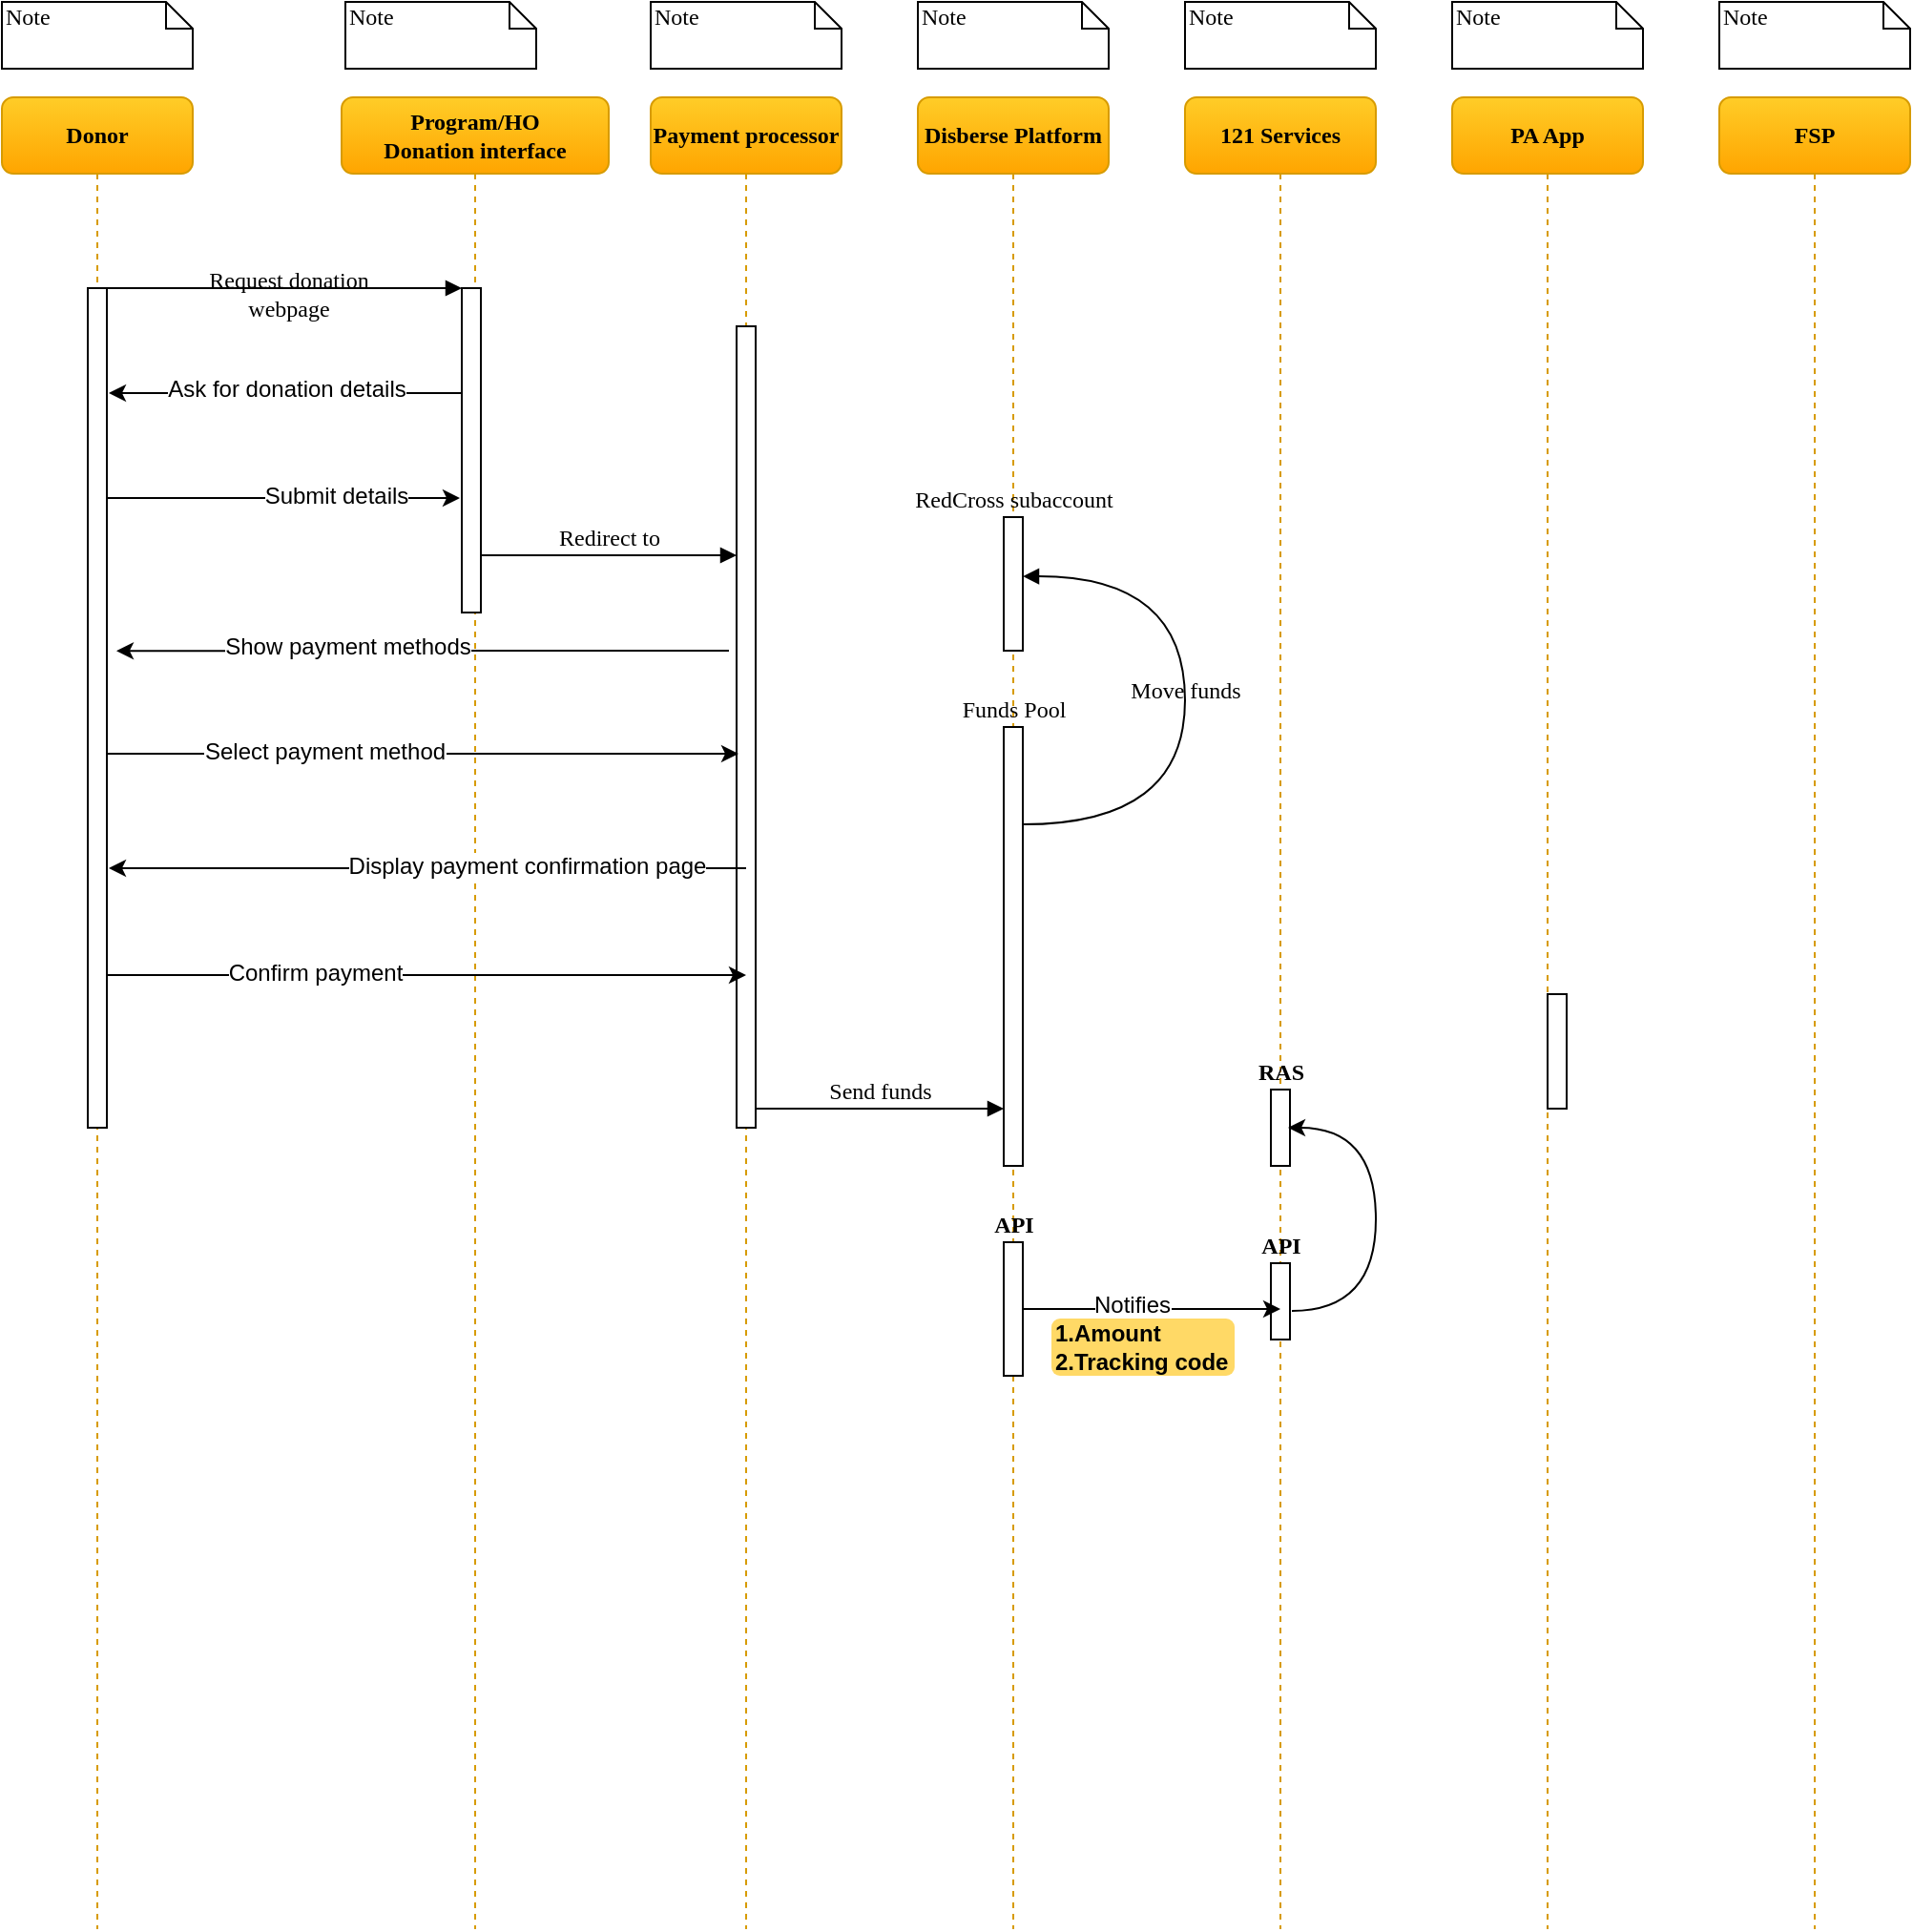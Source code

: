 <mxfile version="10.7.5" type="github"><diagram name="Page-1" id="13e1069c-82ec-6db2-03f1-153e76fe0fe0"><mxGraphModel dx="1394" dy="764" grid="1" gridSize="10" guides="1" tooltips="1" connect="1" arrows="1" fold="1" page="1" pageScale="1" pageWidth="1100" pageHeight="850" background="#ffffff" math="0" shadow="0"><root><mxCell id="0"/><mxCell id="1" parent="0"/><mxCell id="7baba1c4bc27f4b0-2" value="Program/HO&lt;br&gt;Donation interface" style="shape=umlLifeline;perimeter=lifelinePerimeter;whiteSpace=wrap;html=1;container=1;collapsible=0;recursiveResize=0;outlineConnect=0;rounded=1;shadow=0;comic=0;labelBackgroundColor=none;strokeColor=#d79b00;strokeWidth=1;fillColor=#ffcd28;fontFamily=Verdana;fontSize=12;fontColor=#000000;align=center;fontStyle=1;gradientColor=#ffa500;" parent="1" vertex="1"><mxGeometry x="238" y="80" width="140" height="960" as="geometry"/></mxCell><mxCell id="7baba1c4bc27f4b0-10" value="" style="html=1;points=[];perimeter=orthogonalPerimeter;rounded=0;shadow=0;comic=0;labelBackgroundColor=none;strokeColor=#000000;strokeWidth=1;fillColor=#FFFFFF;fontFamily=Verdana;fontSize=12;fontColor=#000000;align=center;" parent="7baba1c4bc27f4b0-2" vertex="1"><mxGeometry x="63" y="100" width="10" height="170" as="geometry"/></mxCell><mxCell id="7baba1c4bc27f4b0-3" value="Payment processor" style="shape=umlLifeline;perimeter=lifelinePerimeter;whiteSpace=wrap;html=1;container=1;collapsible=0;recursiveResize=0;outlineConnect=0;rounded=1;shadow=0;comic=0;labelBackgroundColor=none;strokeColor=#d79b00;strokeWidth=1;fillColor=#ffcd28;fontFamily=Verdana;fontSize=12;fontColor=#000000;align=center;fontStyle=1;gradientColor=#ffa500;" parent="1" vertex="1"><mxGeometry x="400" y="80" width="100" height="960" as="geometry"/></mxCell><mxCell id="7baba1c4bc27f4b0-13" value="" style="html=1;points=[];perimeter=orthogonalPerimeter;rounded=0;shadow=0;comic=0;labelBackgroundColor=none;strokeColor=#000000;strokeWidth=1;fillColor=#FFFFFF;fontFamily=Verdana;fontSize=12;fontColor=#000000;align=center;" parent="7baba1c4bc27f4b0-3" vertex="1"><mxGeometry x="45" y="120" width="10" height="420" as="geometry"/></mxCell><mxCell id="7baba1c4bc27f4b0-4" value="Disberse Platform" style="shape=umlLifeline;perimeter=lifelinePerimeter;whiteSpace=wrap;html=1;container=1;collapsible=0;recursiveResize=0;outlineConnect=0;rounded=1;shadow=0;comic=0;labelBackgroundColor=none;strokeColor=#d79b00;strokeWidth=1;fillColor=#ffcd28;fontFamily=Verdana;fontSize=12;fontColor=#000000;align=center;fontStyle=1;gradientColor=#ffa500;" parent="1" vertex="1"><mxGeometry x="540" y="80" width="100" height="960" as="geometry"/></mxCell><mxCell id="b2-2HGAX1U4sF1IdMZ35-18" value="Funds Pool" style="html=1;points=[];perimeter=orthogonalPerimeter;rounded=0;shadow=0;comic=0;labelBackgroundColor=none;strokeColor=#000000;strokeWidth=1;fillColor=#FFFFFF;fontFamily=Verdana;fontSize=12;fontColor=#000000;align=center;labelPosition=center;verticalLabelPosition=top;verticalAlign=bottom;" vertex="1" parent="7baba1c4bc27f4b0-4"><mxGeometry x="45" y="330" width="10" height="230" as="geometry"/></mxCell><mxCell id="b2-2HGAX1U4sF1IdMZ35-19" value="API" style="html=1;points=[];perimeter=orthogonalPerimeter;rounded=0;shadow=0;comic=0;labelBackgroundColor=none;strokeColor=#000000;strokeWidth=1;fillColor=#FFFFFF;fontFamily=Verdana;fontSize=12;fontColor=#000000;align=center;verticalAlign=bottom;labelPosition=center;verticalLabelPosition=top;fontStyle=1" vertex="1" parent="7baba1c4bc27f4b0-4"><mxGeometry x="45" y="600" width="10" height="70" as="geometry"/></mxCell><mxCell id="7baba1c4bc27f4b0-5" value="121 Services" style="shape=umlLifeline;perimeter=lifelinePerimeter;whiteSpace=wrap;html=1;container=1;collapsible=0;recursiveResize=0;outlineConnect=0;rounded=1;shadow=0;comic=0;labelBackgroundColor=none;strokeColor=#d79b00;strokeWidth=1;fillColor=#ffcd28;fontFamily=Verdana;fontSize=12;fontColor=#000000;align=center;fontStyle=1;gradientColor=#ffa500;" parent="1" vertex="1"><mxGeometry x="680" y="80" width="100" height="960" as="geometry"/></mxCell><mxCell id="b2-2HGAX1U4sF1IdMZ35-26" value="RAS" style="html=1;points=[];perimeter=orthogonalPerimeter;rounded=0;shadow=0;comic=0;labelBackgroundColor=none;strokeColor=#000000;strokeWidth=1;fillColor=#FFFFFF;fontFamily=Verdana;fontSize=12;fontColor=#000000;align=center;verticalAlign=bottom;labelPosition=center;verticalLabelPosition=top;fontStyle=1" vertex="1" parent="7baba1c4bc27f4b0-5"><mxGeometry x="45" y="520" width="10" height="40" as="geometry"/></mxCell><mxCell id="7baba1c4bc27f4b0-6" value="PA App" style="shape=umlLifeline;perimeter=lifelinePerimeter;whiteSpace=wrap;html=1;container=1;collapsible=0;recursiveResize=0;outlineConnect=0;rounded=1;shadow=0;comic=0;labelBackgroundColor=none;strokeColor=#d79b00;strokeWidth=1;fillColor=#ffcd28;fontFamily=Verdana;fontSize=12;fontColor=#000000;align=center;fontStyle=1;gradientColor=#ffa500;" parent="1" vertex="1"><mxGeometry x="820" y="80" width="100" height="960" as="geometry"/></mxCell><mxCell id="7baba1c4bc27f4b0-7" value="FSP" style="shape=umlLifeline;perimeter=lifelinePerimeter;whiteSpace=wrap;html=1;container=1;collapsible=0;recursiveResize=0;outlineConnect=0;rounded=1;shadow=0;comic=0;labelBackgroundColor=none;strokeWidth=1;fillColor=#ffcd28;fontFamily=Verdana;fontSize=12;align=center;fontStyle=1;strokeColor=#d79b00;gradientColor=#ffa500;" parent="1" vertex="1"><mxGeometry x="960" y="80" width="100" height="960" as="geometry"/></mxCell><mxCell id="7baba1c4bc27f4b0-8" value="Donor" style="shape=umlLifeline;perimeter=lifelinePerimeter;whiteSpace=wrap;html=1;container=1;collapsible=0;recursiveResize=0;outlineConnect=0;rounded=1;shadow=0;comic=0;labelBackgroundColor=none;strokeColor=#d79b00;strokeWidth=1;fillColor=#ffcd28;fontFamily=Verdana;fontSize=12;fontColor=#000000;align=center;fontStyle=1;gradientColor=#ffa500;" parent="1" vertex="1"><mxGeometry x="60" y="80" width="100" height="960" as="geometry"/></mxCell><mxCell id="7baba1c4bc27f4b0-9" value="" style="html=1;points=[];perimeter=orthogonalPerimeter;rounded=0;shadow=0;comic=0;labelBackgroundColor=none;strokeColor=#000000;strokeWidth=1;fillColor=#FFFFFF;fontFamily=Verdana;fontSize=12;fontColor=#000000;align=center;" parent="7baba1c4bc27f4b0-8" vertex="1"><mxGeometry x="45" y="100" width="10" height="440" as="geometry"/></mxCell><mxCell id="7baba1c4bc27f4b0-16" value="RedCross subaccount" style="html=1;points=[];perimeter=orthogonalPerimeter;rounded=0;shadow=0;comic=0;labelBackgroundColor=none;strokeColor=#000000;strokeWidth=1;fillColor=#FFFFFF;fontFamily=Verdana;fontSize=12;fontColor=#000000;align=center;verticalAlign=bottom;labelPosition=center;verticalLabelPosition=top;" parent="1" vertex="1"><mxGeometry x="585" y="300" width="10" height="70" as="geometry"/></mxCell><mxCell id="7baba1c4bc27f4b0-17" value="Send funds" style="html=1;verticalAlign=bottom;endArrow=block;labelBackgroundColor=none;fontFamily=Verdana;fontSize=12;edgeStyle=elbowEdgeStyle;elbow=vertical;" parent="1" edge="1"><mxGeometry relative="1" as="geometry"><mxPoint x="455" y="610" as="sourcePoint"/><Array as="points"><mxPoint x="460" y="610"/></Array><mxPoint x="585" y="610" as="targetPoint"/></mxGeometry></mxCell><mxCell id="b2-2HGAX1U4sF1IdMZ35-31" style="edgeStyle=orthogonalEdgeStyle;curved=1;rounded=0;orthogonalLoop=1;jettySize=auto;html=1;entryX=0.9;entryY=0.5;entryDx=0;entryDy=0;entryPerimeter=0;exitX=1.1;exitY=0.625;exitDx=0;exitDy=0;exitPerimeter=0;" edge="1" parent="1" source="7baba1c4bc27f4b0-19" target="b2-2HGAX1U4sF1IdMZ35-26"><mxGeometry relative="1" as="geometry"><Array as="points"><mxPoint x="780" y="716"/><mxPoint x="780" y="620"/></Array></mxGeometry></mxCell><mxCell id="7baba1c4bc27f4b0-19" value="API" style="html=1;points=[];perimeter=orthogonalPerimeter;rounded=0;shadow=0;comic=0;labelBackgroundColor=none;strokeColor=#000000;strokeWidth=1;fillColor=#FFFFFF;fontFamily=Verdana;fontSize=12;fontColor=#000000;align=center;verticalAlign=bottom;labelPosition=center;verticalLabelPosition=top;fontStyle=1" parent="1" vertex="1"><mxGeometry x="725" y="691" width="10" height="40" as="geometry"/></mxCell><mxCell id="7baba1c4bc27f4b0-28" value="" style="html=1;points=[];perimeter=orthogonalPerimeter;rounded=0;shadow=0;comic=0;labelBackgroundColor=none;strokeColor=#000000;strokeWidth=1;fillColor=#FFFFFF;fontFamily=Verdana;fontSize=12;fontColor=#000000;align=center;" parent="1" vertex="1"><mxGeometry x="870" y="550" width="10" height="60" as="geometry"/></mxCell><mxCell id="7baba1c4bc27f4b0-11" value="Request donation &lt;br&gt;webpage" style="html=1;verticalAlign=bottom;endArrow=block;entryX=0;entryY=0;labelBackgroundColor=none;fontFamily=Verdana;fontSize=12;edgeStyle=elbowEdgeStyle;elbow=vertical;" parent="1" source="7baba1c4bc27f4b0-9" target="7baba1c4bc27f4b0-10" edge="1"><mxGeometry x="0.021" y="-20" relative="1" as="geometry"><mxPoint x="220" y="190" as="sourcePoint"/><mxPoint as="offset"/></mxGeometry></mxCell><mxCell id="7baba1c4bc27f4b0-14" value="Redirect to" style="html=1;verticalAlign=bottom;endArrow=block;entryX=0;entryY=0;labelBackgroundColor=none;fontFamily=Verdana;fontSize=12;edgeStyle=elbowEdgeStyle;elbow=vertical;" parent="1" edge="1"><mxGeometry relative="1" as="geometry"><mxPoint x="311" y="320" as="sourcePoint"/><mxPoint x="445" y="320" as="targetPoint"/></mxGeometry></mxCell><mxCell id="7baba1c4bc27f4b0-40" value="Note" style="shape=note;whiteSpace=wrap;html=1;size=14;verticalAlign=top;align=left;spacingTop=-6;rounded=0;shadow=0;comic=0;labelBackgroundColor=none;strokeColor=#000000;strokeWidth=1;fillColor=#FFFFFF;fontFamily=Verdana;fontSize=12;fontColor=#000000;" parent="1" vertex="1"><mxGeometry x="60" y="30" width="100" height="35" as="geometry"/></mxCell><mxCell id="7baba1c4bc27f4b0-41" value="Note" style="shape=note;whiteSpace=wrap;html=1;size=14;verticalAlign=top;align=left;spacingTop=-6;rounded=0;shadow=0;comic=0;labelBackgroundColor=none;strokeColor=#000000;strokeWidth=1;fillColor=#FFFFFF;fontFamily=Verdana;fontSize=12;fontColor=#000000;" parent="1" vertex="1"><mxGeometry x="240" y="30" width="100" height="35" as="geometry"/></mxCell><mxCell id="7baba1c4bc27f4b0-42" value="Note" style="shape=note;whiteSpace=wrap;html=1;size=14;verticalAlign=top;align=left;spacingTop=-6;rounded=0;shadow=0;comic=0;labelBackgroundColor=none;strokeColor=#000000;strokeWidth=1;fillColor=#FFFFFF;fontFamily=Verdana;fontSize=12;fontColor=#000000;" parent="1" vertex="1"><mxGeometry x="400" y="30" width="100" height="35" as="geometry"/></mxCell><mxCell id="7baba1c4bc27f4b0-43" value="Note" style="shape=note;whiteSpace=wrap;html=1;size=14;verticalAlign=top;align=left;spacingTop=-6;rounded=0;shadow=0;comic=0;labelBackgroundColor=none;strokeColor=#000000;strokeWidth=1;fillColor=#FFFFFF;fontFamily=Verdana;fontSize=12;fontColor=#000000;" parent="1" vertex="1"><mxGeometry x="540" y="30" width="100" height="35" as="geometry"/></mxCell><mxCell id="7baba1c4bc27f4b0-44" value="Note" style="shape=note;whiteSpace=wrap;html=1;size=14;verticalAlign=top;align=left;spacingTop=-6;rounded=0;shadow=0;comic=0;labelBackgroundColor=none;strokeColor=#000000;strokeWidth=1;fillColor=#FFFFFF;fontFamily=Verdana;fontSize=12;fontColor=#000000;" parent="1" vertex="1"><mxGeometry x="680" y="30" width="100" height="35" as="geometry"/></mxCell><mxCell id="7baba1c4bc27f4b0-45" value="Note" style="shape=note;whiteSpace=wrap;html=1;size=14;verticalAlign=top;align=left;spacingTop=-6;rounded=0;shadow=0;comic=0;labelBackgroundColor=none;strokeColor=#000000;strokeWidth=1;fillColor=#FFFFFF;fontFamily=Verdana;fontSize=12;fontColor=#000000;" parent="1" vertex="1"><mxGeometry x="820" y="30" width="100" height="35" as="geometry"/></mxCell><mxCell id="7baba1c4bc27f4b0-46" value="Note" style="shape=note;whiteSpace=wrap;html=1;size=14;verticalAlign=top;align=left;spacingTop=-6;rounded=0;shadow=0;comic=0;labelBackgroundColor=none;strokeColor=#000000;strokeWidth=1;fillColor=#FFFFFF;fontFamily=Verdana;fontSize=12;fontColor=#000000;" parent="1" vertex="1"><mxGeometry x="960" y="30" width="100" height="35" as="geometry"/></mxCell><mxCell id="b2-2HGAX1U4sF1IdMZ35-1" style="edgeStyle=orthogonalEdgeStyle;rounded=0;orthogonalLoop=1;jettySize=auto;html=1;entryX=1.1;entryY=0.261;entryDx=0;entryDy=0;entryPerimeter=0;" edge="1" parent="1"><mxGeometry relative="1" as="geometry"><mxPoint x="301" y="235" as="sourcePoint"/><mxPoint x="116" y="235" as="targetPoint"/></mxGeometry></mxCell><mxCell id="b2-2HGAX1U4sF1IdMZ35-2" value="Ask for donation details" style="text;html=1;resizable=0;points=[];align=center;verticalAlign=middle;labelBackgroundColor=#ffffff;" vertex="1" connectable="0" parent="b2-2HGAX1U4sF1IdMZ35-1"><mxGeometry x="-0.131" y="3" relative="1" as="geometry"><mxPoint x="-12" y="-5" as="offset"/></mxGeometry></mxCell><mxCell id="b2-2HGAX1U4sF1IdMZ35-3" style="edgeStyle=orthogonalEdgeStyle;rounded=0;orthogonalLoop=1;jettySize=auto;html=1;entryX=-0.1;entryY=0.957;entryDx=0;entryDy=0;entryPerimeter=0;" edge="1" parent="1"><mxGeometry relative="1" as="geometry"><mxPoint x="115" y="290" as="sourcePoint"/><mxPoint x="300" y="290" as="targetPoint"/></mxGeometry></mxCell><mxCell id="b2-2HGAX1U4sF1IdMZ35-4" value="Submit details" style="text;html=1;resizable=0;points=[];align=center;verticalAlign=middle;labelBackgroundColor=#ffffff;" vertex="1" connectable="0" parent="b2-2HGAX1U4sF1IdMZ35-3"><mxGeometry x="0.297" y="1" relative="1" as="geometry"><mxPoint as="offset"/></mxGeometry></mxCell><mxCell id="b2-2HGAX1U4sF1IdMZ35-5" style="edgeStyle=orthogonalEdgeStyle;rounded=0;orthogonalLoop=1;jettySize=auto;html=1;entryX=1.5;entryY=0.432;entryDx=0;entryDy=0;entryPerimeter=0;" edge="1" parent="1" target="7baba1c4bc27f4b0-9"><mxGeometry relative="1" as="geometry"><mxPoint x="441" y="370" as="sourcePoint"/><Array as="points"><mxPoint x="441" y="370"/></Array></mxGeometry></mxCell><mxCell id="b2-2HGAX1U4sF1IdMZ35-6" value="Show payment methods" style="text;html=1;resizable=0;points=[];align=center;verticalAlign=middle;labelBackgroundColor=#ffffff;" vertex="1" connectable="0" parent="b2-2HGAX1U4sF1IdMZ35-5"><mxGeometry x="0.248" y="-2" relative="1" as="geometry"><mxPoint as="offset"/></mxGeometry></mxCell><mxCell id="b2-2HGAX1U4sF1IdMZ35-7" style="edgeStyle=orthogonalEdgeStyle;rounded=0;orthogonalLoop=1;jettySize=auto;html=1;" edge="1" parent="1"><mxGeometry relative="1" as="geometry"><mxPoint x="115" y="424" as="sourcePoint"/><mxPoint x="446" y="424" as="targetPoint"/><Array as="points"><mxPoint x="210" y="424"/><mxPoint x="210" y="424"/></Array></mxGeometry></mxCell><mxCell id="b2-2HGAX1U4sF1IdMZ35-8" value="Select payment method" style="text;html=1;resizable=0;points=[];align=center;verticalAlign=middle;labelBackgroundColor=#ffffff;" vertex="1" connectable="0" parent="b2-2HGAX1U4sF1IdMZ35-7"><mxGeometry x="-0.426" y="-31" relative="1" as="geometry"><mxPoint x="19" y="-32" as="offset"/></mxGeometry></mxCell><mxCell id="b2-2HGAX1U4sF1IdMZ35-9" style="edgeStyle=orthogonalEdgeStyle;rounded=0;orthogonalLoop=1;jettySize=auto;html=1;entryX=1.1;entryY=0.782;entryDx=0;entryDy=0;entryPerimeter=0;exitX=0.5;exitY=0.771;exitDx=0;exitDy=0;exitPerimeter=0;" edge="1" parent="1"><mxGeometry relative="1" as="geometry"><mxPoint x="450" y="484" as="sourcePoint"/><mxPoint x="116" y="484" as="targetPoint"/></mxGeometry></mxCell><mxCell id="b2-2HGAX1U4sF1IdMZ35-11" value="Display payment confirmation page" style="text;html=1;resizable=0;points=[];align=center;verticalAlign=middle;labelBackgroundColor=#ffffff;" vertex="1" connectable="0" parent="b2-2HGAX1U4sF1IdMZ35-9"><mxGeometry x="-0.299" y="3" relative="1" as="geometry"><mxPoint x="2" y="-4" as="offset"/></mxGeometry></mxCell><mxCell id="b2-2HGAX1U4sF1IdMZ35-12" style="edgeStyle=orthogonalEdgeStyle;rounded=0;orthogonalLoop=1;jettySize=auto;html=1;entryX=0.5;entryY=0.905;entryDx=0;entryDy=0;entryPerimeter=0;" edge="1" parent="1"><mxGeometry relative="1" as="geometry"><mxPoint x="115" y="540" as="sourcePoint"/><mxPoint x="450" y="540" as="targetPoint"/><Array as="points"><mxPoint x="220" y="540"/><mxPoint x="220" y="540"/></Array></mxGeometry></mxCell><mxCell id="b2-2HGAX1U4sF1IdMZ35-13" value="Confirm payment" style="text;html=1;resizable=0;points=[];align=center;verticalAlign=middle;labelBackgroundColor=#ffffff;" vertex="1" connectable="0" parent="b2-2HGAX1U4sF1IdMZ35-12"><mxGeometry x="-0.373" y="-56" relative="1" as="geometry"><mxPoint x="4" y="-57" as="offset"/></mxGeometry></mxCell><mxCell id="b2-2HGAX1U4sF1IdMZ35-20" style="edgeStyle=orthogonalEdgeStyle;rounded=0;orthogonalLoop=1;jettySize=auto;html=1;entryX=0.5;entryY=0.6;entryDx=0;entryDy=0;entryPerimeter=0;" edge="1" parent="1" source="b2-2HGAX1U4sF1IdMZ35-19" target="7baba1c4bc27f4b0-19"><mxGeometry relative="1" as="geometry"/></mxCell><mxCell id="b2-2HGAX1U4sF1IdMZ35-21" value="Notifies" style="text;html=1;resizable=0;points=[];align=center;verticalAlign=middle;labelBackgroundColor=#ffffff;" vertex="1" connectable="0" parent="b2-2HGAX1U4sF1IdMZ35-20"><mxGeometry x="-0.156" y="2" relative="1" as="geometry"><mxPoint as="offset"/></mxGeometry></mxCell><mxCell id="b2-2HGAX1U4sF1IdMZ35-22" value="1.Amount&lt;br&gt;2.Tracking code&lt;br&gt;" style="rounded=1;fontStyle=1;fillColor=#FFD966;strokeColor=none;spacing=2;align=left;html=1;" vertex="1" parent="1"><mxGeometry x="610" y="720" width="96" height="30" as="geometry"/></mxCell><mxCell id="b2-2HGAX1U4sF1IdMZ35-24" value="Move funds" style="html=1;verticalAlign=bottom;endArrow=block;labelBackgroundColor=none;fontFamily=Verdana;fontSize=12;elbow=vertical;edgeStyle=orthogonalEdgeStyle;curved=1;exitX=1;exitY=0.222;exitPerimeter=0;exitDx=0;exitDy=0;entryX=1;entryY=0.443;entryDx=0;entryDy=0;entryPerimeter=0;" edge="1" parent="1" source="b2-2HGAX1U4sF1IdMZ35-18" target="7baba1c4bc27f4b0-16"><mxGeometry x="-0.027" relative="1" as="geometry"><mxPoint x="624.5" y="457" as="sourcePoint"/><mxPoint x="625" y="392" as="targetPoint"/><Array as="points"><mxPoint x="680" y="461"/><mxPoint x="680" y="331"/></Array><mxPoint as="offset"/></mxGeometry></mxCell></root></mxGraphModel></diagram><diagram id="mS6ieldNY_re3rlr2VcW" name="Page-2"><mxGraphModel dx="1394" dy="764" grid="1" gridSize="10" guides="1" tooltips="1" connect="1" arrows="1" fold="1" page="1" pageScale="1" pageWidth="827" pageHeight="1169" math="0" shadow="0"><root><mxCell id="EZOE87H7FuiZ4Vmql07s-0"/><mxCell id="EZOE87H7FuiZ4Vmql07s-1" parent="EZOE87H7FuiZ4Vmql07s-0"/></root></mxGraphModel></diagram></mxfile>